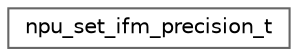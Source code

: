 digraph "Graphical Class Hierarchy"
{
 // LATEX_PDF_SIZE
  bgcolor="transparent";
  edge [fontname=Helvetica,fontsize=10,labelfontname=Helvetica,labelfontsize=10];
  node [fontname=Helvetica,fontsize=10,shape=box,height=0.2,width=0.4];
  rankdir="LR";
  Node0 [id="Node000000",label="npu_set_ifm_precision_t",height=0.2,width=0.4,color="grey40", fillcolor="white", style="filled",URL="$structnpu__set__ifm__precision__t.html",tooltip=" "];
}
